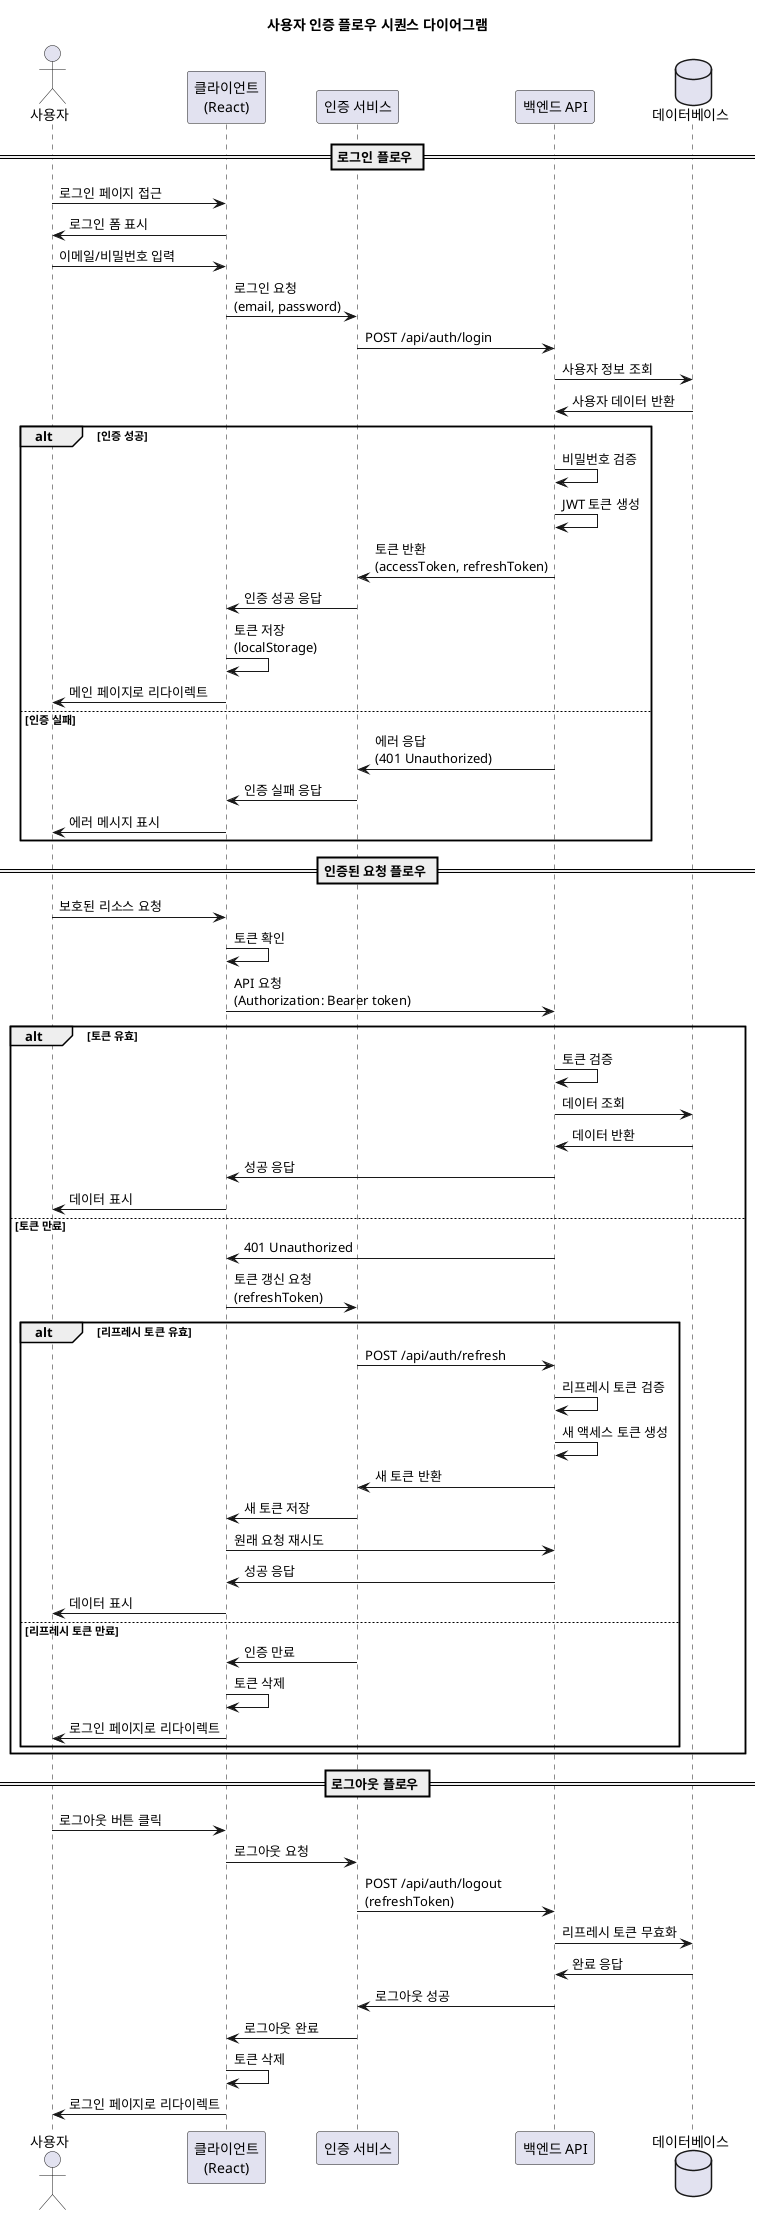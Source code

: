 @startuml 사용자 인증 플로우

title 사용자 인증 플로우 시퀀스 다이어그램

actor 사용자 as User
participant "클라이언트\n(React)" as Client
participant "인증 서비스" as AuthService
participant "백엔드 API" as API
database "데이터베이스" as DB

== 로그인 플로우 ==
User -> Client: 로그인 페이지 접근
Client -> User: 로그인 폼 표시

User -> Client: 이메일/비밀번호 입력
Client -> AuthService: 로그인 요청\n(email, password)

AuthService -> API: POST /api/auth/login
API -> DB: 사용자 정보 조회
DB -> API: 사용자 데이터 반환

alt 인증 성공
    API -> API: 비밀번호 검증
    API -> API: JWT 토큰 생성
    API -> AuthService: 토큰 반환\n(accessToken, refreshToken)
    AuthService -> Client: 인증 성공 응답
    Client -> Client: 토큰 저장\n(localStorage)
    Client -> User: 메인 페이지로 리다이렉트
else 인증 실패
    API -> AuthService: 에러 응답\n(401 Unauthorized)
    AuthService -> Client: 인증 실패 응답
    Client -> User: 에러 메시지 표시
end

== 인증된 요청 플로우 ==
User -> Client: 보호된 리소스 요청
Client -> Client: 토큰 확인
Client -> API: API 요청\n(Authorization: Bearer token)

alt 토큰 유효
    API -> API: 토큰 검증
    API -> DB: 데이터 조회
    DB -> API: 데이터 반환
    API -> Client: 성공 응답
    Client -> User: 데이터 표시
else 토큰 만료
    API -> Client: 401 Unauthorized
    Client -> AuthService: 토큰 갱신 요청\n(refreshToken)
    
    alt 리프레시 토큰 유효
        AuthService -> API: POST /api/auth/refresh
        API -> API: 리프레시 토큰 검증
        API -> API: 새 액세스 토큰 생성
        API -> AuthService: 새 토큰 반환
        AuthService -> Client: 새 토큰 저장
        Client -> API: 원래 요청 재시도
        API -> Client: 성공 응답
        Client -> User: 데이터 표시
    else 리프레시 토큰 만료
        AuthService -> Client: 인증 만료
        Client -> Client: 토큰 삭제
        Client -> User: 로그인 페이지로 리다이렉트
    end
end

== 로그아웃 플로우 ==
User -> Client: 로그아웃 버튼 클릭
Client -> AuthService: 로그아웃 요청
AuthService -> API: POST /api/auth/logout\n(refreshToken)
API -> DB: 리프레시 토큰 무효화
DB -> API: 완료 응답
API -> AuthService: 로그아웃 성공
AuthService -> Client: 로그아웃 완료
Client -> Client: 토큰 삭제
Client -> User: 로그인 페이지로 리다이렉트

@enduml